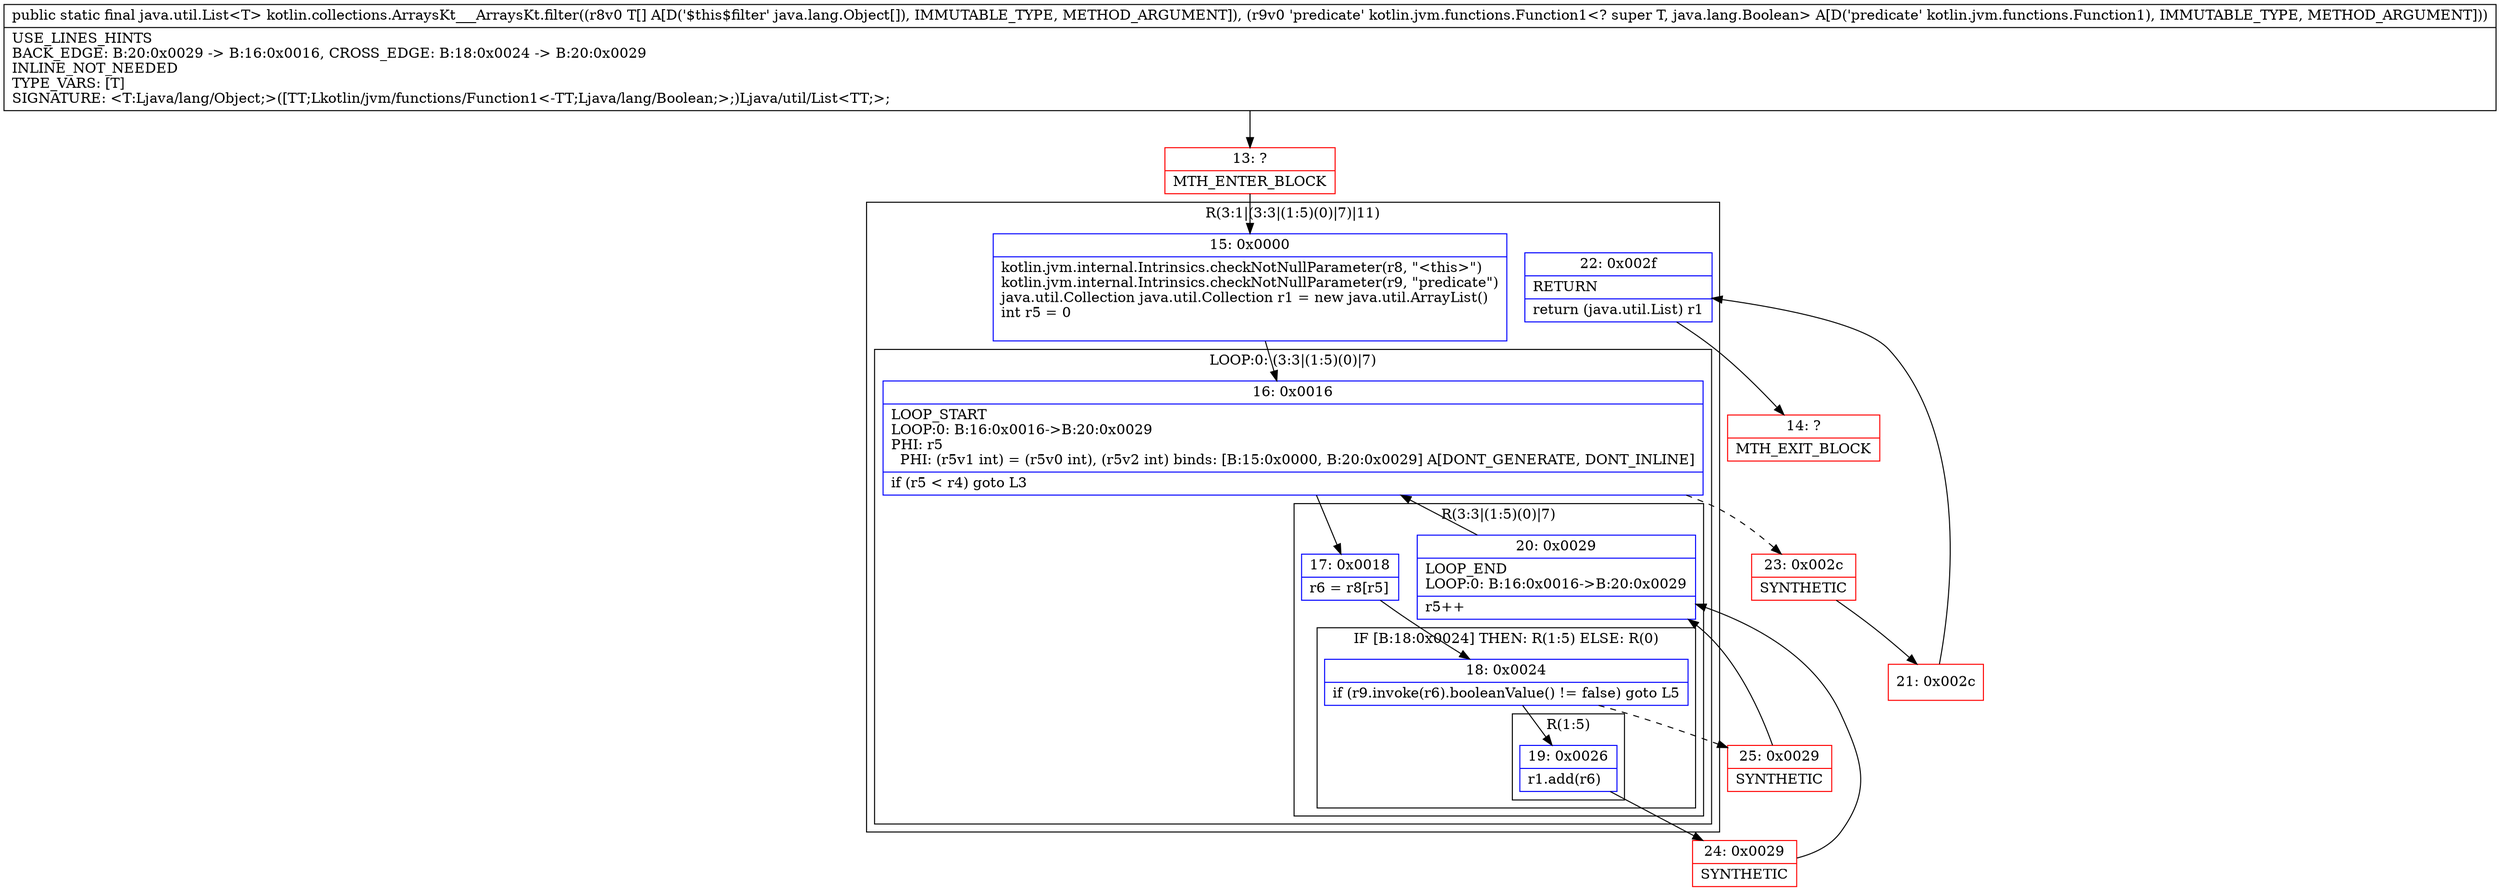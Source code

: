 digraph "CFG forkotlin.collections.ArraysKt___ArraysKt.filter([Ljava\/lang\/Object;Lkotlin\/jvm\/functions\/Function1;)Ljava\/util\/List;" {
subgraph cluster_Region_1493788338 {
label = "R(3:1|(3:3|(1:5)(0)|7)|11)";
node [shape=record,color=blue];
Node_15 [shape=record,label="{15\:\ 0x0000|kotlin.jvm.internal.Intrinsics.checkNotNullParameter(r8, \"\<this\>\")\lkotlin.jvm.internal.Intrinsics.checkNotNullParameter(r9, \"predicate\")\ljava.util.Collection java.util.Collection r1 = new java.util.ArrayList()\lint r5 = 0\l\l}"];
subgraph cluster_LoopRegion_240547804 {
label = "LOOP:0: (3:3|(1:5)(0)|7)";
node [shape=record,color=blue];
Node_16 [shape=record,label="{16\:\ 0x0016|LOOP_START\lLOOP:0: B:16:0x0016\-\>B:20:0x0029\lPHI: r5 \l  PHI: (r5v1 int) = (r5v0 int), (r5v2 int) binds: [B:15:0x0000, B:20:0x0029] A[DONT_GENERATE, DONT_INLINE]\l|if (r5 \< r4) goto L3\l}"];
subgraph cluster_Region_836268130 {
label = "R(3:3|(1:5)(0)|7)";
node [shape=record,color=blue];
Node_17 [shape=record,label="{17\:\ 0x0018|r6 = r8[r5]\l}"];
subgraph cluster_IfRegion_1169952789 {
label = "IF [B:18:0x0024] THEN: R(1:5) ELSE: R(0)";
node [shape=record,color=blue];
Node_18 [shape=record,label="{18\:\ 0x0024|if (r9.invoke(r6).booleanValue() != false) goto L5\l}"];
subgraph cluster_Region_594521887 {
label = "R(1:5)";
node [shape=record,color=blue];
Node_19 [shape=record,label="{19\:\ 0x0026|r1.add(r6)\l}"];
}
subgraph cluster_Region_465967456 {
label = "R(0)";
node [shape=record,color=blue];
}
}
Node_20 [shape=record,label="{20\:\ 0x0029|LOOP_END\lLOOP:0: B:16:0x0016\-\>B:20:0x0029\l|r5++\l}"];
}
}
Node_22 [shape=record,label="{22\:\ 0x002f|RETURN\l|return (java.util.List) r1\l}"];
}
Node_13 [shape=record,color=red,label="{13\:\ ?|MTH_ENTER_BLOCK\l}"];
Node_24 [shape=record,color=red,label="{24\:\ 0x0029|SYNTHETIC\l}"];
Node_25 [shape=record,color=red,label="{25\:\ 0x0029|SYNTHETIC\l}"];
Node_23 [shape=record,color=red,label="{23\:\ 0x002c|SYNTHETIC\l}"];
Node_21 [shape=record,color=red,label="{21\:\ 0x002c}"];
Node_14 [shape=record,color=red,label="{14\:\ ?|MTH_EXIT_BLOCK\l}"];
MethodNode[shape=record,label="{public static final java.util.List\<T\> kotlin.collections.ArraysKt___ArraysKt.filter((r8v0 T[] A[D('$this$filter' java.lang.Object[]), IMMUTABLE_TYPE, METHOD_ARGUMENT]), (r9v0 'predicate' kotlin.jvm.functions.Function1\<? super T, java.lang.Boolean\> A[D('predicate' kotlin.jvm.functions.Function1), IMMUTABLE_TYPE, METHOD_ARGUMENT]))  | USE_LINES_HINTS\lBACK_EDGE: B:20:0x0029 \-\> B:16:0x0016, CROSS_EDGE: B:18:0x0024 \-\> B:20:0x0029\lINLINE_NOT_NEEDED\lTYPE_VARS: [T]\lSIGNATURE: \<T:Ljava\/lang\/Object;\>([TT;Lkotlin\/jvm\/functions\/Function1\<\-TT;Ljava\/lang\/Boolean;\>;)Ljava\/util\/List\<TT;\>;\l}"];
MethodNode -> Node_13;Node_15 -> Node_16;
Node_16 -> Node_17;
Node_16 -> Node_23[style=dashed];
Node_17 -> Node_18;
Node_18 -> Node_19;
Node_18 -> Node_25[style=dashed];
Node_19 -> Node_24;
Node_20 -> Node_16;
Node_22 -> Node_14;
Node_13 -> Node_15;
Node_24 -> Node_20;
Node_25 -> Node_20;
Node_23 -> Node_21;
Node_21 -> Node_22;
}

